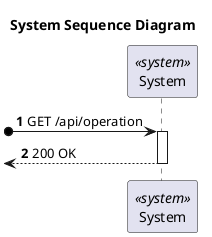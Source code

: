 @startuml
'https://plantuml.com/sequence-diagram

title System Sequence Diagram
autonumber


participant "System" as sy <<system>>


?o-> sy: GET /api/operation
activate sy
<-- sy: 200 OK
deactivate sy


@enduml